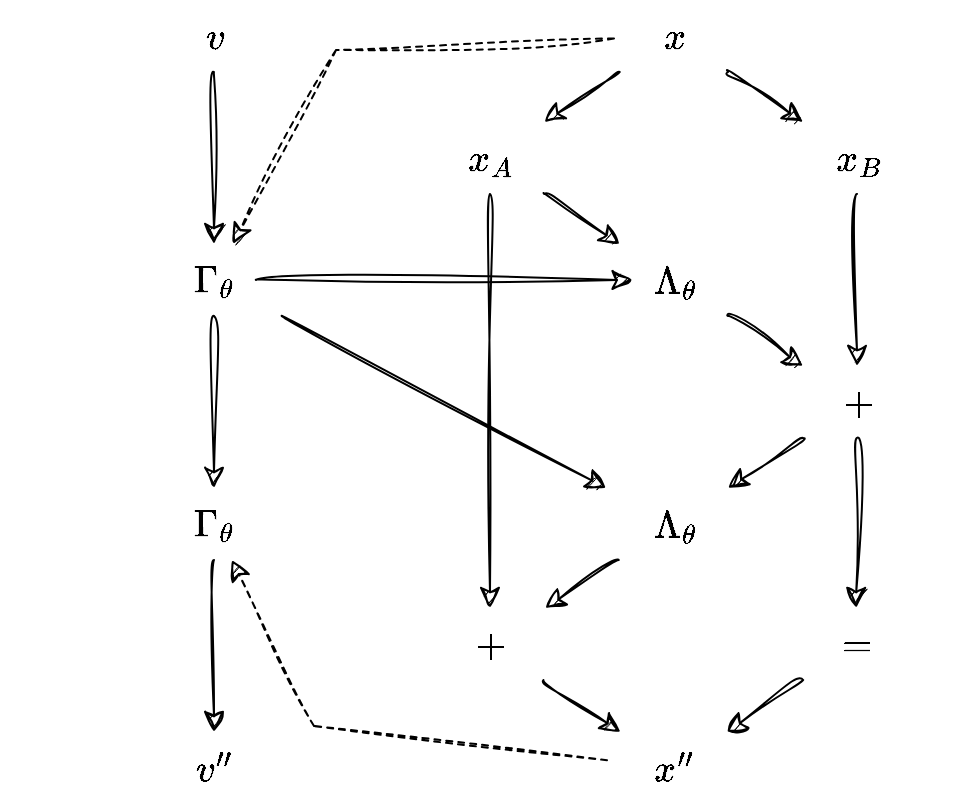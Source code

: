 <mxfile version="22.0.8" type="github">
  <diagram name="Page-1" id="N-ph5Ac-4gicPpuwLGdz">
    <mxGraphModel dx="1487" dy="804" grid="0" gridSize="10" guides="1" tooltips="1" connect="1" arrows="1" fold="1" page="0" pageScale="1" pageWidth="850" pageHeight="1100" math="1" shadow="0">
      <root>
        <mxCell id="0" />
        <mxCell id="1" parent="0" />
        <mxCell id="hT-kTI_gYKS62btYlZhu-27" style="edgeStyle=none;curved=1;rounded=0;sketch=1;hachureGap=4;jiggle=2;curveFitting=1;orthogonalLoop=1;jettySize=auto;html=1;fontFamily=Architects Daughter;fontSource=https%3A%2F%2Ffonts.googleapis.com%2Fcss%3Ffamily%3DArchitects%2BDaughter;fontSize=16;startSize=8;endSize=8;" edge="1" parent="1" source="hT-kTI_gYKS62btYlZhu-3" target="hT-kTI_gYKS62btYlZhu-25">
          <mxGeometry relative="1" as="geometry" />
        </mxCell>
        <mxCell id="hT-kTI_gYKS62btYlZhu-3" value="\(v\)" style="text;html=1;align=center;verticalAlign=middle;resizable=0;points=[];autosize=1;strokeColor=none;fillColor=none;fontSize=20;fontFamily=Architects Daughter;" vertex="1" parent="1">
          <mxGeometry x="-1.5" y="55" width="61" height="36" as="geometry" />
        </mxCell>
        <mxCell id="hT-kTI_gYKS62btYlZhu-10" style="edgeStyle=none;curved=1;rounded=0;sketch=1;hachureGap=4;jiggle=2;curveFitting=1;orthogonalLoop=1;jettySize=auto;html=1;fontFamily=Architects Daughter;fontSource=https%3A%2F%2Ffonts.googleapis.com%2Fcss%3Ffamily%3DArchitects%2BDaughter;fontSize=16;startSize=8;endSize=8;" edge="1" parent="1" source="hT-kTI_gYKS62btYlZhu-4" target="hT-kTI_gYKS62btYlZhu-5">
          <mxGeometry relative="1" as="geometry" />
        </mxCell>
        <mxCell id="hT-kTI_gYKS62btYlZhu-11" style="edgeStyle=none;curved=1;rounded=0;sketch=1;hachureGap=4;jiggle=2;curveFitting=1;orthogonalLoop=1;jettySize=auto;html=1;fontFamily=Architects Daughter;fontSource=https%3A%2F%2Ffonts.googleapis.com%2Fcss%3Ffamily%3DArchitects%2BDaughter;fontSize=16;startSize=8;endSize=8;" edge="1" parent="1" source="hT-kTI_gYKS62btYlZhu-4" target="hT-kTI_gYKS62btYlZhu-6">
          <mxGeometry relative="1" as="geometry" />
        </mxCell>
        <mxCell id="hT-kTI_gYKS62btYlZhu-35" style="edgeStyle=none;rounded=0;sketch=1;hachureGap=4;jiggle=2;curveFitting=1;orthogonalLoop=1;jettySize=auto;html=1;fontFamily=Architects Daughter;fontSource=https%3A%2F%2Ffonts.googleapis.com%2Fcss%3Ffamily%3DArchitects%2BDaughter;fontSize=16;startSize=8;endSize=8;dashed=1;" edge="1" parent="1" source="hT-kTI_gYKS62btYlZhu-4" target="hT-kTI_gYKS62btYlZhu-25">
          <mxGeometry relative="1" as="geometry">
            <Array as="points">
              <mxPoint x="90" y="80" />
            </Array>
          </mxGeometry>
        </mxCell>
        <mxCell id="hT-kTI_gYKS62btYlZhu-4" value="\(x\)" style="text;html=1;align=center;verticalAlign=middle;resizable=0;points=[];autosize=1;strokeColor=none;fillColor=none;fontSize=20;fontFamily=Architects Daughter;" vertex="1" parent="1">
          <mxGeometry x="229" y="55" width="60" height="36" as="geometry" />
        </mxCell>
        <mxCell id="hT-kTI_gYKS62btYlZhu-12" style="edgeStyle=none;curved=1;rounded=0;sketch=1;hachureGap=4;jiggle=2;curveFitting=1;orthogonalLoop=1;jettySize=auto;html=1;fontFamily=Architects Daughter;fontSource=https%3A%2F%2Ffonts.googleapis.com%2Fcss%3Ffamily%3DArchitects%2BDaughter;fontSize=16;startSize=8;endSize=8;" edge="1" parent="1" source="hT-kTI_gYKS62btYlZhu-5" target="hT-kTI_gYKS62btYlZhu-7">
          <mxGeometry relative="1" as="geometry" />
        </mxCell>
        <mxCell id="hT-kTI_gYKS62btYlZhu-21" style="edgeStyle=none;curved=1;rounded=0;sketch=1;hachureGap=4;jiggle=2;curveFitting=1;orthogonalLoop=1;jettySize=auto;html=1;fontFamily=Architects Daughter;fontSource=https%3A%2F%2Ffonts.googleapis.com%2Fcss%3Ffamily%3DArchitects%2BDaughter;fontSize=16;startSize=8;endSize=8;" edge="1" parent="1" source="hT-kTI_gYKS62btYlZhu-5" target="hT-kTI_gYKS62btYlZhu-16">
          <mxGeometry relative="1" as="geometry" />
        </mxCell>
        <mxCell id="hT-kTI_gYKS62btYlZhu-5" value="\(x_{A}\)" style="text;html=1;align=center;verticalAlign=middle;resizable=0;points=[];autosize=1;strokeColor=none;fillColor=none;fontSize=20;fontFamily=Architects Daughter;flipV=1;" vertex="1" parent="1">
          <mxGeometry x="115" y="116" width="104" height="36" as="geometry" />
        </mxCell>
        <mxCell id="hT-kTI_gYKS62btYlZhu-20" style="edgeStyle=none;curved=1;rounded=0;sketch=1;hachureGap=4;jiggle=2;curveFitting=1;orthogonalLoop=1;jettySize=auto;html=1;fontFamily=Architects Daughter;fontSource=https%3A%2F%2Ffonts.googleapis.com%2Fcss%3Ffamily%3DArchitects%2BDaughter;fontSize=16;startSize=8;endSize=8;" edge="1" parent="1" source="hT-kTI_gYKS62btYlZhu-6" target="hT-kTI_gYKS62btYlZhu-13">
          <mxGeometry relative="1" as="geometry" />
        </mxCell>
        <mxCell id="hT-kTI_gYKS62btYlZhu-6" value="\(x_{B}\)" style="text;html=1;align=center;verticalAlign=middle;resizable=0;points=[];autosize=1;strokeColor=none;fillColor=none;fontSize=20;fontFamily=Architects Daughter;flipV=0;" vertex="1" parent="1">
          <mxGeometry x="298" y="116" width="105" height="36" as="geometry" />
        </mxCell>
        <mxCell id="hT-kTI_gYKS62btYlZhu-14" style="edgeStyle=none;curved=1;rounded=0;sketch=1;hachureGap=4;jiggle=2;curveFitting=1;orthogonalLoop=1;jettySize=auto;html=1;fontFamily=Architects Daughter;fontSource=https%3A%2F%2Ffonts.googleapis.com%2Fcss%3Ffamily%3DArchitects%2BDaughter;fontSize=16;startSize=8;endSize=8;" edge="1" parent="1" source="hT-kTI_gYKS62btYlZhu-7" target="hT-kTI_gYKS62btYlZhu-13">
          <mxGeometry relative="1" as="geometry" />
        </mxCell>
        <mxCell id="hT-kTI_gYKS62btYlZhu-7" value="\(\Lambda_{\theta}\)" style="text;html=1;align=center;verticalAlign=middle;resizable=0;points=[];autosize=1;strokeColor=none;fillColor=none;fontSize=20;fontFamily=Architects Daughter;flipV=1;" vertex="1" parent="1">
          <mxGeometry x="149" y="177" width="220" height="36" as="geometry" />
        </mxCell>
        <mxCell id="hT-kTI_gYKS62btYlZhu-17" style="edgeStyle=none;curved=1;rounded=0;sketch=1;hachureGap=4;jiggle=2;curveFitting=1;orthogonalLoop=1;jettySize=auto;html=1;fontFamily=Architects Daughter;fontSource=https%3A%2F%2Ffonts.googleapis.com%2Fcss%3Ffamily%3DArchitects%2BDaughter;fontSize=16;startSize=8;endSize=8;" edge="1" parent="1" source="hT-kTI_gYKS62btYlZhu-8" target="hT-kTI_gYKS62btYlZhu-16">
          <mxGeometry relative="1" as="geometry" />
        </mxCell>
        <mxCell id="hT-kTI_gYKS62btYlZhu-8" value="\(\Lambda_{\theta}\)" style="text;html=1;align=center;verticalAlign=middle;resizable=0;points=[];autosize=1;strokeColor=none;fillColor=none;fontSize=20;fontFamily=Architects Daughter;flipV=1;" vertex="1" parent="1">
          <mxGeometry x="149" y="299" width="220" height="36" as="geometry" />
        </mxCell>
        <mxCell id="hT-kTI_gYKS62btYlZhu-15" style="edgeStyle=none;curved=1;rounded=0;sketch=1;hachureGap=4;jiggle=2;curveFitting=1;orthogonalLoop=1;jettySize=auto;html=1;fontFamily=Architects Daughter;fontSource=https%3A%2F%2Ffonts.googleapis.com%2Fcss%3Ffamily%3DArchitects%2BDaughter;fontSize=16;startSize=8;endSize=8;" edge="1" parent="1" source="hT-kTI_gYKS62btYlZhu-13" target="hT-kTI_gYKS62btYlZhu-8">
          <mxGeometry relative="1" as="geometry" />
        </mxCell>
        <mxCell id="hT-kTI_gYKS62btYlZhu-19" style="edgeStyle=none;curved=1;rounded=0;sketch=1;hachureGap=4;jiggle=2;curveFitting=1;orthogonalLoop=1;jettySize=auto;html=1;fontFamily=Architects Daughter;fontSource=https%3A%2F%2Ffonts.googleapis.com%2Fcss%3Ffamily%3DArchitects%2BDaughter;fontSize=16;startSize=8;endSize=8;" edge="1" parent="1" source="hT-kTI_gYKS62btYlZhu-13" target="hT-kTI_gYKS62btYlZhu-18">
          <mxGeometry relative="1" as="geometry" />
        </mxCell>
        <mxCell id="hT-kTI_gYKS62btYlZhu-13" value="\(+\)" style="text;html=1;align=center;verticalAlign=middle;resizable=0;points=[];autosize=1;strokeColor=none;fillColor=none;fontSize=20;fontFamily=Architects Daughter;flipV=1;" vertex="1" parent="1">
          <mxGeometry x="319.5" y="238" width="62" height="36" as="geometry" />
        </mxCell>
        <mxCell id="hT-kTI_gYKS62btYlZhu-23" style="edgeStyle=none;curved=1;rounded=0;sketch=1;hachureGap=4;jiggle=2;curveFitting=1;orthogonalLoop=1;jettySize=auto;html=1;fontFamily=Architects Daughter;fontSource=https%3A%2F%2Ffonts.googleapis.com%2Fcss%3Ffamily%3DArchitects%2BDaughter;fontSize=16;startSize=8;endSize=8;" edge="1" parent="1" source="hT-kTI_gYKS62btYlZhu-16" target="hT-kTI_gYKS62btYlZhu-22">
          <mxGeometry relative="1" as="geometry" />
        </mxCell>
        <mxCell id="hT-kTI_gYKS62btYlZhu-16" value="\(+\)" style="text;html=1;align=center;verticalAlign=middle;resizable=0;points=[];autosize=1;strokeColor=none;fillColor=none;fontSize=20;fontFamily=Architects Daughter;flipV=1;" vertex="1" parent="1">
          <mxGeometry x="136" y="359" width="62" height="36" as="geometry" />
        </mxCell>
        <mxCell id="hT-kTI_gYKS62btYlZhu-24" style="edgeStyle=none;curved=1;rounded=0;sketch=1;hachureGap=4;jiggle=2;curveFitting=1;orthogonalLoop=1;jettySize=auto;html=1;fontFamily=Architects Daughter;fontSource=https%3A%2F%2Ffonts.googleapis.com%2Fcss%3Ffamily%3DArchitects%2BDaughter;fontSize=16;startSize=8;endSize=8;" edge="1" parent="1" source="hT-kTI_gYKS62btYlZhu-18" target="hT-kTI_gYKS62btYlZhu-22">
          <mxGeometry relative="1" as="geometry" />
        </mxCell>
        <mxCell id="hT-kTI_gYKS62btYlZhu-18" value="\(=\)" style="text;html=1;align=center;verticalAlign=middle;resizable=0;points=[];autosize=1;strokeColor=none;fillColor=none;fontSize=20;fontFamily=Architects Daughter;flipV=0;" vertex="1" parent="1">
          <mxGeometry x="319.5" y="359" width="61" height="36" as="geometry" />
        </mxCell>
        <mxCell id="hT-kTI_gYKS62btYlZhu-36" style="edgeStyle=none;rounded=0;sketch=1;hachureGap=4;jiggle=2;curveFitting=1;orthogonalLoop=1;jettySize=auto;html=1;fontFamily=Architects Daughter;fontSource=https%3A%2F%2Ffonts.googleapis.com%2Fcss%3Ffamily%3DArchitects%2BDaughter;fontSize=16;startSize=8;endSize=8;dashed=1;" edge="1" parent="1" source="hT-kTI_gYKS62btYlZhu-22" target="hT-kTI_gYKS62btYlZhu-26">
          <mxGeometry relative="1" as="geometry">
            <Array as="points">
              <mxPoint x="79" y="418" />
            </Array>
          </mxGeometry>
        </mxCell>
        <mxCell id="hT-kTI_gYKS62btYlZhu-22" value="\(x&#39;&#39;\)" style="text;html=1;align=center;verticalAlign=middle;resizable=0;points=[];autosize=1;strokeColor=none;fillColor=none;fontSize=20;fontFamily=Architects Daughter;" vertex="1" parent="1">
          <mxGeometry x="225.5" y="421" width="67" height="36" as="geometry" />
        </mxCell>
        <mxCell id="hT-kTI_gYKS62btYlZhu-30" style="edgeStyle=none;curved=1;rounded=0;sketch=1;hachureGap=4;jiggle=2;curveFitting=1;orthogonalLoop=1;jettySize=auto;html=1;fontFamily=Architects Daughter;fontSource=https%3A%2F%2Ffonts.googleapis.com%2Fcss%3Ffamily%3DArchitects%2BDaughter;fontSize=16;startSize=8;endSize=8;" edge="1" parent="1" source="hT-kTI_gYKS62btYlZhu-25" target="hT-kTI_gYKS62btYlZhu-8">
          <mxGeometry relative="1" as="geometry" />
        </mxCell>
        <mxCell id="hT-kTI_gYKS62btYlZhu-31" style="edgeStyle=none;curved=1;rounded=0;sketch=1;hachureGap=4;jiggle=2;curveFitting=1;orthogonalLoop=1;jettySize=auto;html=1;fontFamily=Architects Daughter;fontSource=https%3A%2F%2Ffonts.googleapis.com%2Fcss%3Ffamily%3DArchitects%2BDaughter;fontSize=16;startSize=8;endSize=8;" edge="1" parent="1" source="hT-kTI_gYKS62btYlZhu-25" target="hT-kTI_gYKS62btYlZhu-26">
          <mxGeometry relative="1" as="geometry" />
        </mxCell>
        <mxCell id="hT-kTI_gYKS62btYlZhu-25" value="\(\Gamma_{\theta}\)" style="text;html=1;align=center;verticalAlign=middle;resizable=0;points=[];autosize=1;strokeColor=none;fillColor=none;fontSize=20;fontFamily=Architects Daughter;" vertex="1" parent="1">
          <mxGeometry x="-78" y="177" width="214" height="36" as="geometry" />
        </mxCell>
        <mxCell id="hT-kTI_gYKS62btYlZhu-33" style="edgeStyle=none;curved=1;rounded=0;sketch=1;hachureGap=4;jiggle=2;curveFitting=1;orthogonalLoop=1;jettySize=auto;html=1;fontFamily=Architects Daughter;fontSource=https%3A%2F%2Ffonts.googleapis.com%2Fcss%3Ffamily%3DArchitects%2BDaughter;fontSize=16;startSize=8;endSize=8;" edge="1" parent="1" source="hT-kTI_gYKS62btYlZhu-26" target="hT-kTI_gYKS62btYlZhu-32">
          <mxGeometry relative="1" as="geometry" />
        </mxCell>
        <mxCell id="hT-kTI_gYKS62btYlZhu-26" value="\(\Gamma_{\theta}\)" style="text;html=1;align=center;verticalAlign=middle;resizable=0;points=[];autosize=1;strokeColor=none;fillColor=none;fontSize=20;fontFamily=Architects Daughter;" vertex="1" parent="1">
          <mxGeometry x="-78" y="299" width="214" height="36" as="geometry" />
        </mxCell>
        <mxCell id="hT-kTI_gYKS62btYlZhu-29" style="edgeStyle=none;curved=1;rounded=0;sketch=1;hachureGap=4;jiggle=2;curveFitting=1;orthogonalLoop=1;jettySize=auto;html=1;entryX=0.406;entryY=0.5;entryDx=0;entryDy=0;entryPerimeter=0;fontFamily=Architects Daughter;fontSource=https%3A%2F%2Ffonts.googleapis.com%2Fcss%3Ffamily%3DArchitects%2BDaughter;fontSize=16;startSize=8;endSize=8;exitX=0.598;exitY=0.5;exitDx=0;exitDy=0;exitPerimeter=0;" edge="1" parent="1" source="hT-kTI_gYKS62btYlZhu-25" target="hT-kTI_gYKS62btYlZhu-7">
          <mxGeometry relative="1" as="geometry" />
        </mxCell>
        <mxCell id="hT-kTI_gYKS62btYlZhu-32" value="\(v&#39;&#39;\)" style="text;html=1;align=center;verticalAlign=middle;resizable=0;points=[];autosize=1;strokeColor=none;fillColor=none;fontSize=20;fontFamily=Architects Daughter;" vertex="1" parent="1">
          <mxGeometry x="-5" y="421" width="68" height="36" as="geometry" />
        </mxCell>
      </root>
    </mxGraphModel>
  </diagram>
</mxfile>
